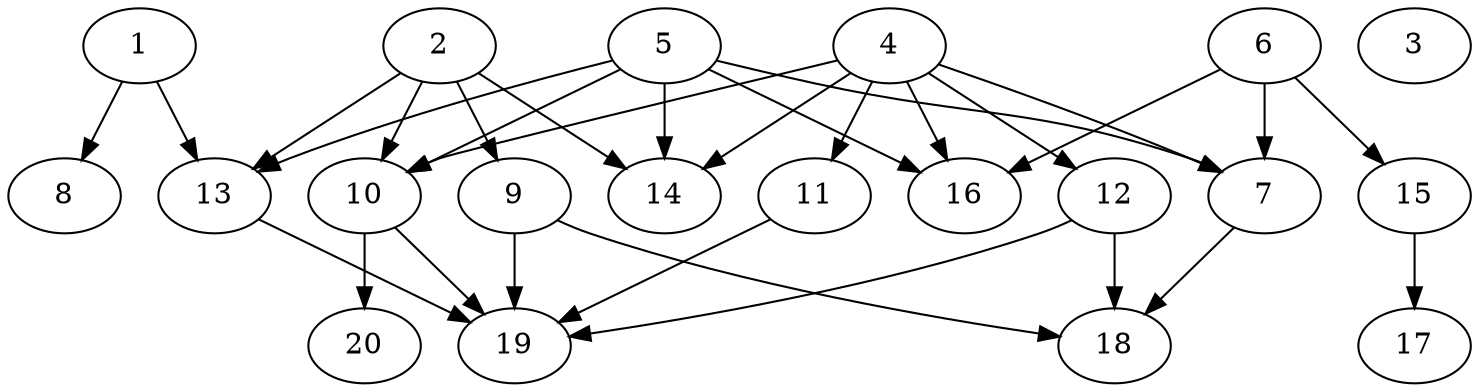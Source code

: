 // DAG automatically generated by daggen at Thu Oct  3 13:58:42 2019
// ./daggen --dot -n 20 --ccr 0.3 --fat 0.7 --regular 0.7 --density 0.5 --mindata 5242880 --maxdata 52428800 
digraph G {
  1 [size="109527040", alpha="0.20", expect_size="32858112"] 
  1 -> 8 [size ="32858112"]
  1 -> 13 [size ="32858112"]
  2 [size="119432533", alpha="0.03", expect_size="35829760"] 
  2 -> 9 [size ="35829760"]
  2 -> 10 [size ="35829760"]
  2 -> 13 [size ="35829760"]
  2 -> 14 [size ="35829760"]
  3 [size="136471893", alpha="0.01", expect_size="40941568"] 
  4 [size="86432427", alpha="0.04", expect_size="25929728"] 
  4 -> 7 [size ="25929728"]
  4 -> 10 [size ="25929728"]
  4 -> 11 [size ="25929728"]
  4 -> 12 [size ="25929728"]
  4 -> 14 [size ="25929728"]
  4 -> 16 [size ="25929728"]
  5 [size="103273813", alpha="0.04", expect_size="30982144"] 
  5 -> 7 [size ="30982144"]
  5 -> 10 [size ="30982144"]
  5 -> 13 [size ="30982144"]
  5 -> 14 [size ="30982144"]
  5 -> 16 [size ="30982144"]
  6 [size="125006507", alpha="0.01", expect_size="37501952"] 
  6 -> 7 [size ="37501952"]
  6 -> 15 [size ="37501952"]
  6 -> 16 [size ="37501952"]
  7 [size="147179520", alpha="0.04", expect_size="44153856"] 
  7 -> 18 [size ="44153856"]
  8 [size="162747733", alpha="0.05", expect_size="48824320"] 
  9 [size="100433920", alpha="0.16", expect_size="30130176"] 
  9 -> 18 [size ="30130176"]
  9 -> 19 [size ="30130176"]
  10 [size="155023360", alpha="0.14", expect_size="46507008"] 
  10 -> 19 [size ="46507008"]
  10 -> 20 [size ="46507008"]
  11 [size="80831147", alpha="0.13", expect_size="24249344"] 
  11 -> 19 [size ="24249344"]
  12 [size="80312320", alpha="0.05", expect_size="24093696"] 
  12 -> 18 [size ="24093696"]
  12 -> 19 [size ="24093696"]
  13 [size="105164800", alpha="0.05", expect_size="31549440"] 
  13 -> 19 [size ="31549440"]
  14 [size="113111040", alpha="0.18", expect_size="33933312"] 
  15 [size="147933867", alpha="0.02", expect_size="44380160"] 
  15 -> 17 [size ="44380160"]
  16 [size="25808213", alpha="0.04", expect_size="7742464"] 
  17 [size="35901440", alpha="0.08", expect_size="10770432"] 
  18 [size="65938773", alpha="0.05", expect_size="19781632"] 
  19 [size="105540267", alpha="0.11", expect_size="31662080"] 
  20 [size="73710933", alpha="0.00", expect_size="22113280"] 
}

